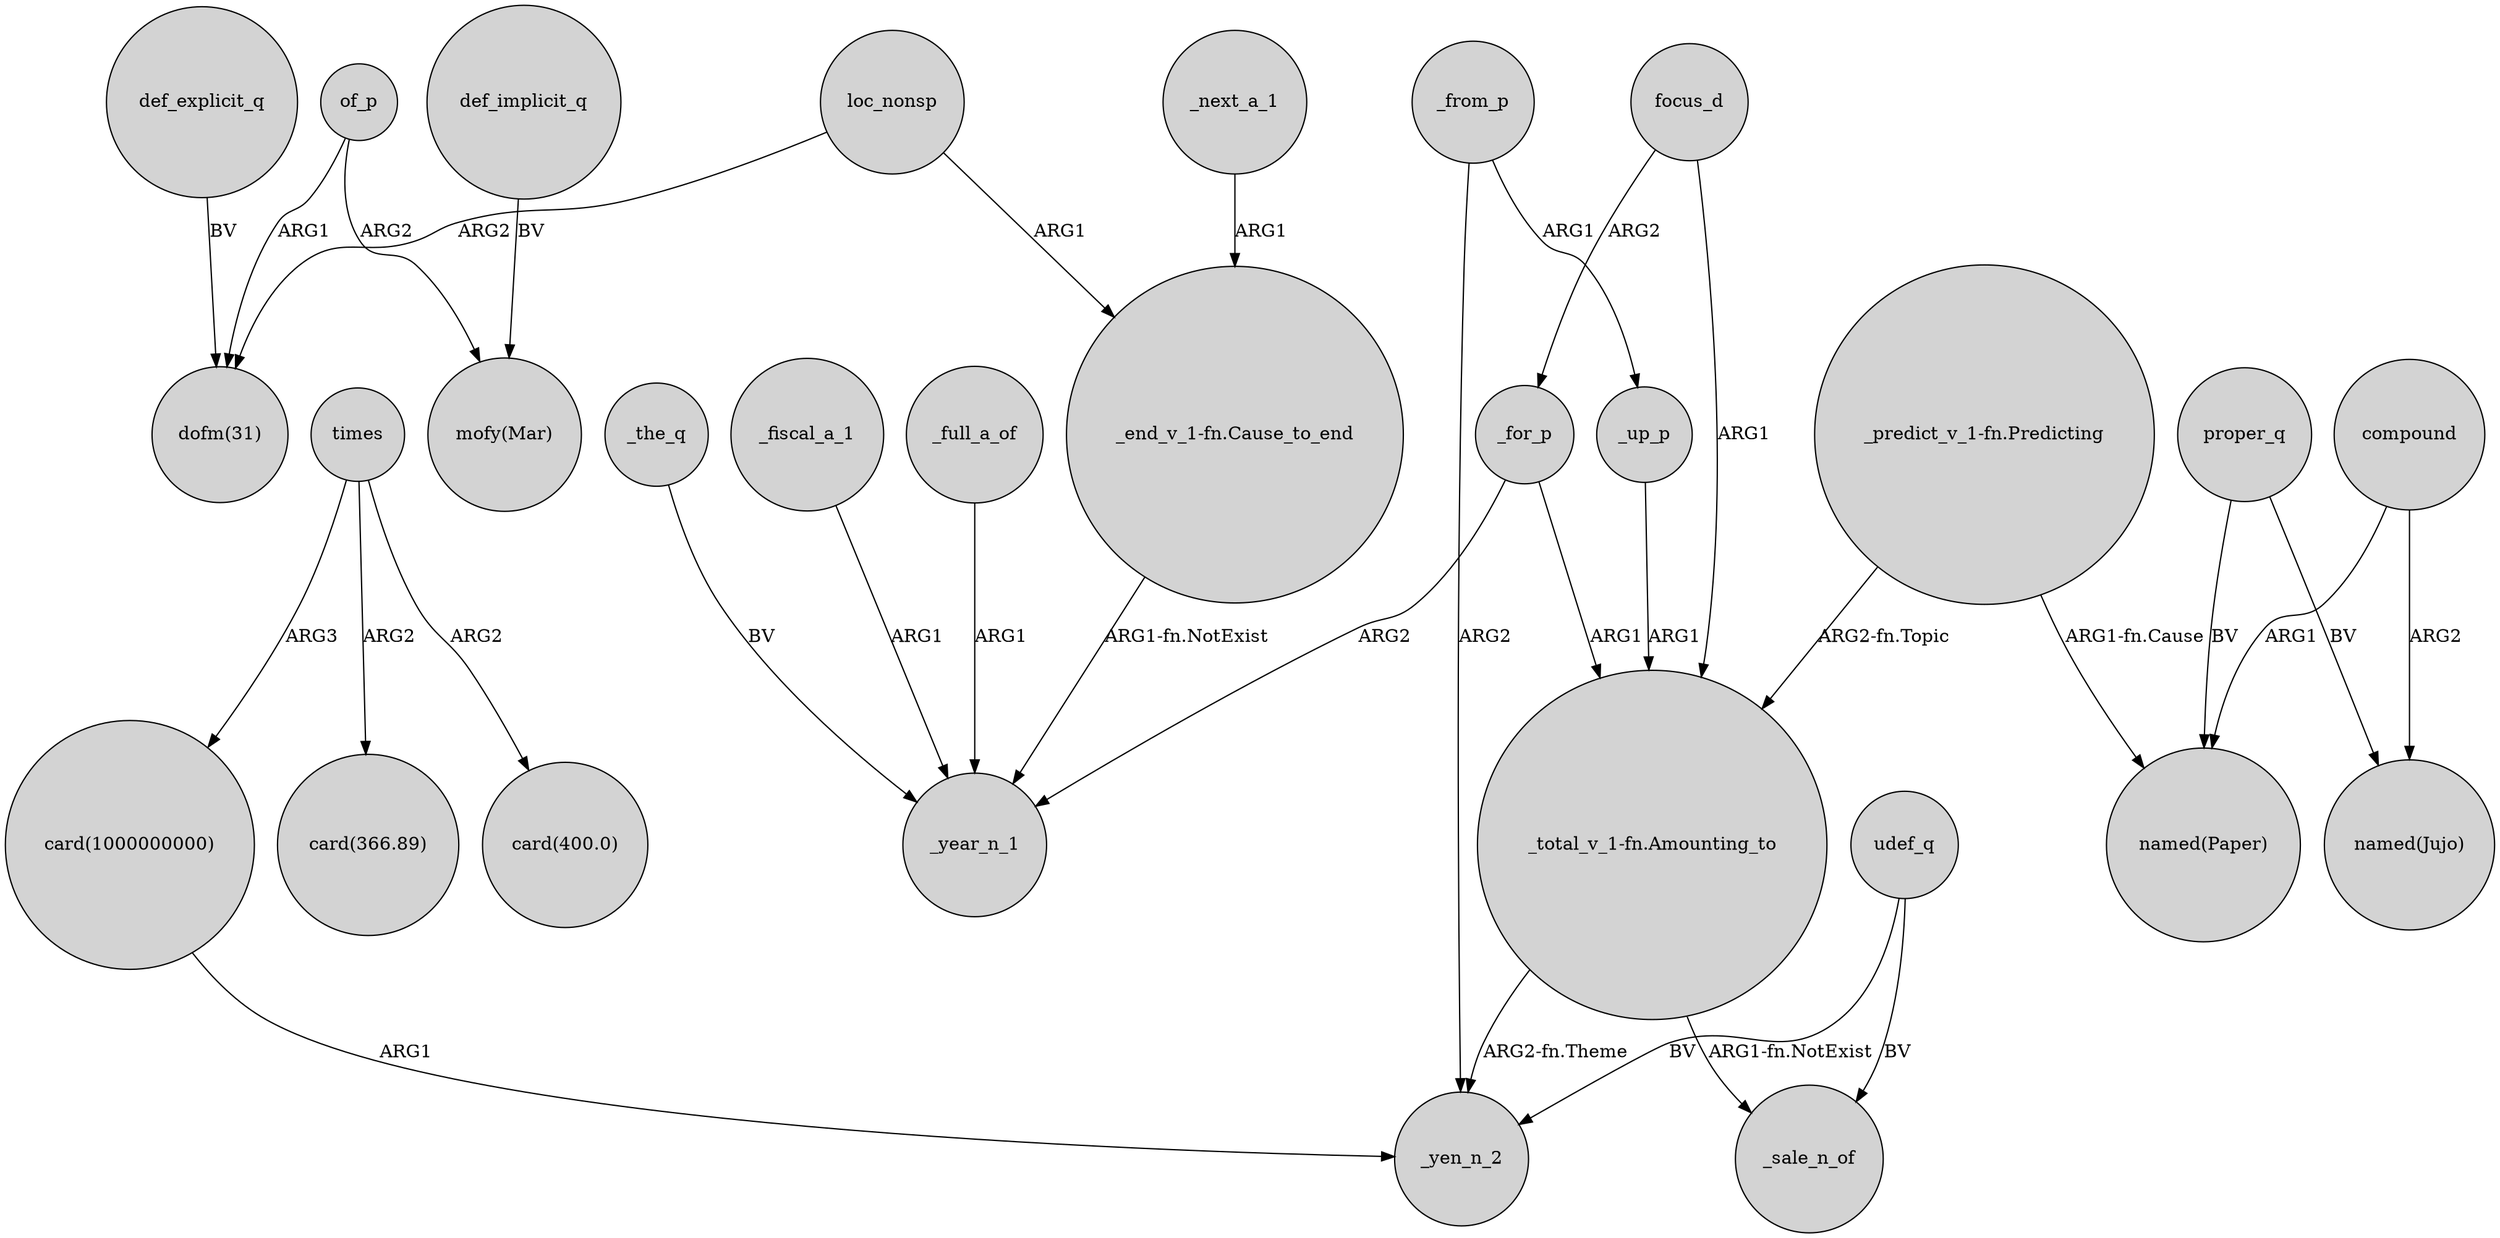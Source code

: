 digraph {
	node [shape=circle style=filled]
	udef_q -> _yen_n_2 [label=BV]
	"card(1000000000)" -> _yen_n_2 [label=ARG1]
	_for_p -> _year_n_1 [label=ARG2]
	proper_q -> "named(Jujo)" [label=BV]
	times -> "card(366.89)" [label=ARG2]
	_for_p -> "_total_v_1-fn.Amounting_to" [label=ARG1]
	proper_q -> "named(Paper)" [label=BV]
	compound -> "named(Paper)" [label=ARG1]
	_from_p -> _up_p [label=ARG1]
	loc_nonsp -> "dofm(31)" [label=ARG2]
	def_explicit_q -> "dofm(31)" [label=BV]
	"_predict_v_1-fn.Predicting" -> "_total_v_1-fn.Amounting_to" [label="ARG2-fn.Topic"]
	def_implicit_q -> "mofy(Mar)" [label=BV]
	of_p -> "dofm(31)" [label=ARG1]
	focus_d -> _for_p [label=ARG2]
	times -> "card(1000000000)" [label=ARG3]
	_up_p -> "_total_v_1-fn.Amounting_to" [label=ARG1]
	focus_d -> "_total_v_1-fn.Amounting_to" [label=ARG1]
	_full_a_of -> _year_n_1 [label=ARG1]
	"_total_v_1-fn.Amounting_to" -> _sale_n_of [label="ARG1-fn.NotExist"]
	loc_nonsp -> "_end_v_1-fn.Cause_to_end" [label=ARG1]
	_the_q -> _year_n_1 [label=BV]
	udef_q -> _sale_n_of [label=BV]
	"_predict_v_1-fn.Predicting" -> "named(Paper)" [label="ARG1-fn.Cause"]
	of_p -> "mofy(Mar)" [label=ARG2]
	_next_a_1 -> "_end_v_1-fn.Cause_to_end" [label=ARG1]
	"_total_v_1-fn.Amounting_to" -> _yen_n_2 [label="ARG2-fn.Theme"]
	times -> "card(400.0)" [label=ARG2]
	_fiscal_a_1 -> _year_n_1 [label=ARG1]
	_from_p -> _yen_n_2 [label=ARG2]
	"_end_v_1-fn.Cause_to_end" -> _year_n_1 [label="ARG1-fn.NotExist"]
	compound -> "named(Jujo)" [label=ARG2]
}
